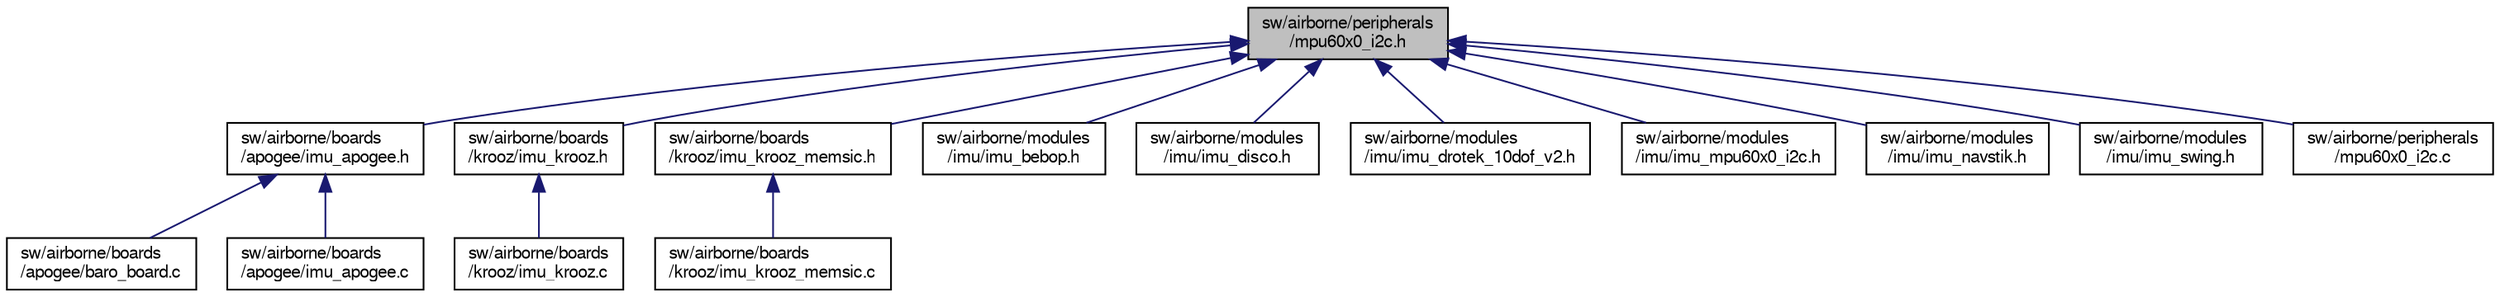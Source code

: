 digraph "sw/airborne/peripherals/mpu60x0_i2c.h"
{
  edge [fontname="FreeSans",fontsize="10",labelfontname="FreeSans",labelfontsize="10"];
  node [fontname="FreeSans",fontsize="10",shape=record];
  Node1 [label="sw/airborne/peripherals\l/mpu60x0_i2c.h",height=0.2,width=0.4,color="black", fillcolor="grey75", style="filled", fontcolor="black"];
  Node1 -> Node2 [dir="back",color="midnightblue",fontsize="10",style="solid",fontname="FreeSans"];
  Node2 [label="sw/airborne/boards\l/apogee/imu_apogee.h",height=0.2,width=0.4,color="black", fillcolor="white", style="filled",URL="$imu__apogee_8h.html",tooltip="Driver for the IMU on the Apogee board. "];
  Node2 -> Node3 [dir="back",color="midnightblue",fontsize="10",style="solid",fontname="FreeSans"];
  Node3 [label="sw/airborne/boards\l/apogee/baro_board.c",height=0.2,width=0.4,color="black", fillcolor="white", style="filled",URL="$apogee_2baro__board_8c.html",tooltip="integrated barometer for Apogee boards (mpl3115) "];
  Node2 -> Node4 [dir="back",color="midnightblue",fontsize="10",style="solid",fontname="FreeSans"];
  Node4 [label="sw/airborne/boards\l/apogee/imu_apogee.c",height=0.2,width=0.4,color="black", fillcolor="white", style="filled",URL="$imu__apogee_8c.html",tooltip="Driver for the IMU on the Apogee board. "];
  Node1 -> Node5 [dir="back",color="midnightblue",fontsize="10",style="solid",fontname="FreeSans"];
  Node5 [label="sw/airborne/boards\l/krooz/imu_krooz.h",height=0.2,width=0.4,color="black", fillcolor="white", style="filled",URL="$imu__krooz_8h.html",tooltip="Driver for the IMU on the KroozSD board. "];
  Node5 -> Node6 [dir="back",color="midnightblue",fontsize="10",style="solid",fontname="FreeSans"];
  Node6 [label="sw/airborne/boards\l/krooz/imu_krooz.c",height=0.2,width=0.4,color="black", fillcolor="white", style="filled",URL="$imu__krooz_8c.html",tooltip="Driver for the IMU on the KroozSD board. "];
  Node1 -> Node7 [dir="back",color="midnightblue",fontsize="10",style="solid",fontname="FreeSans"];
  Node7 [label="sw/airborne/boards\l/krooz/imu_krooz_memsic.h",height=0.2,width=0.4,color="black", fillcolor="white", style="filled",URL="$imu__krooz__memsic_8h.html",tooltip="Driver for the IMU on the KroozSD Big Rotorcraft Edition board. "];
  Node7 -> Node8 [dir="back",color="midnightblue",fontsize="10",style="solid",fontname="FreeSans"];
  Node8 [label="sw/airborne/boards\l/krooz/imu_krooz_memsic.c",height=0.2,width=0.4,color="black", fillcolor="white", style="filled",URL="$imu__krooz__memsic_8c.html",tooltip="Driver for the IMU on the KroozSD Big Rotorcraft Edition board. "];
  Node1 -> Node9 [dir="back",color="midnightblue",fontsize="10",style="solid",fontname="FreeSans"];
  Node9 [label="sw/airborne/modules\l/imu/imu_bebop.h",height=0.2,width=0.4,color="black", fillcolor="white", style="filled",URL="$imu__bebop_8h.html",tooltip="Interface for the Bebop magnetometer, accelerometer and gyroscope. "];
  Node1 -> Node10 [dir="back",color="midnightblue",fontsize="10",style="solid",fontname="FreeSans"];
  Node10 [label="sw/airborne/modules\l/imu/imu_disco.h",height=0.2,width=0.4,color="black", fillcolor="white", style="filled",URL="$imu__disco_8h.html",tooltip="Interface for the Disco magnetometer, accelerometer and gyroscope. "];
  Node1 -> Node11 [dir="back",color="midnightblue",fontsize="10",style="solid",fontname="FreeSans"];
  Node11 [label="sw/airborne/modules\l/imu/imu_drotek_10dof_v2.h",height=0.2,width=0.4,color="black", fillcolor="white", style="filled",URL="$imu__drotek__10dof__v2_8h.html",tooltip="Driver for the Drotek 10DOF V2 IMU. "];
  Node1 -> Node12 [dir="back",color="midnightblue",fontsize="10",style="solid",fontname="FreeSans"];
  Node12 [label="sw/airborne/modules\l/imu/imu_mpu60x0_i2c.h",height=0.2,width=0.4,color="black", fillcolor="white", style="filled",URL="$imu__mpu60x0__i2c_8h.html",tooltip="Driver for IMU with only MPU60x0 via I2C. "];
  Node1 -> Node13 [dir="back",color="midnightblue",fontsize="10",style="solid",fontname="FreeSans"];
  Node13 [label="sw/airborne/modules\l/imu/imu_navstik.h",height=0.2,width=0.4,color="black", fillcolor="white", style="filled",URL="$imu__navstik_8h.html",tooltip="Interface for the Navstik magnetometer, accelerometer and gyroscope. "];
  Node1 -> Node14 [dir="back",color="midnightblue",fontsize="10",style="solid",fontname="FreeSans"];
  Node14 [label="sw/airborne/modules\l/imu/imu_swing.h",height=0.2,width=0.4,color="black", fillcolor="white", style="filled",URL="$imu__swing_8h.html",tooltip="Interface for the Swing accelerometer and gyroscope. "];
  Node1 -> Node15 [dir="back",color="midnightblue",fontsize="10",style="solid",fontname="FreeSans"];
  Node15 [label="sw/airborne/peripherals\l/mpu60x0_i2c.c",height=0.2,width=0.4,color="black", fillcolor="white", style="filled",URL="$mpu60x0__i2c_8c.html",tooltip="Driver for the MPU-60X0 using I2C. "];
}
